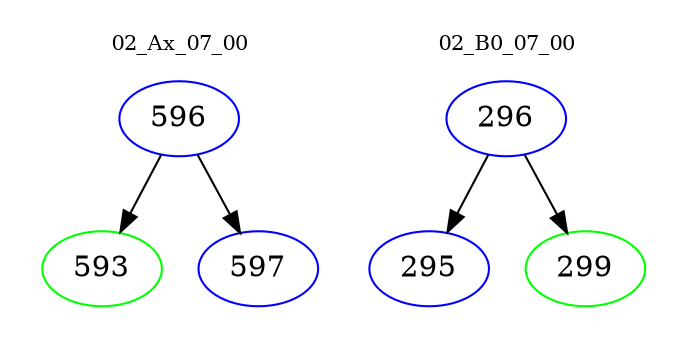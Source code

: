 digraph{
subgraph cluster_0 {
color = white
label = "02_Ax_07_00";
fontsize=10;
T0_596 [label="596", color="blue"]
T0_596 -> T0_593 [color="black"]
T0_593 [label="593", color="green"]
T0_596 -> T0_597 [color="black"]
T0_597 [label="597", color="blue"]
}
subgraph cluster_1 {
color = white
label = "02_B0_07_00";
fontsize=10;
T1_296 [label="296", color="blue"]
T1_296 -> T1_295 [color="black"]
T1_295 [label="295", color="blue"]
T1_296 -> T1_299 [color="black"]
T1_299 [label="299", color="green"]
}
}
